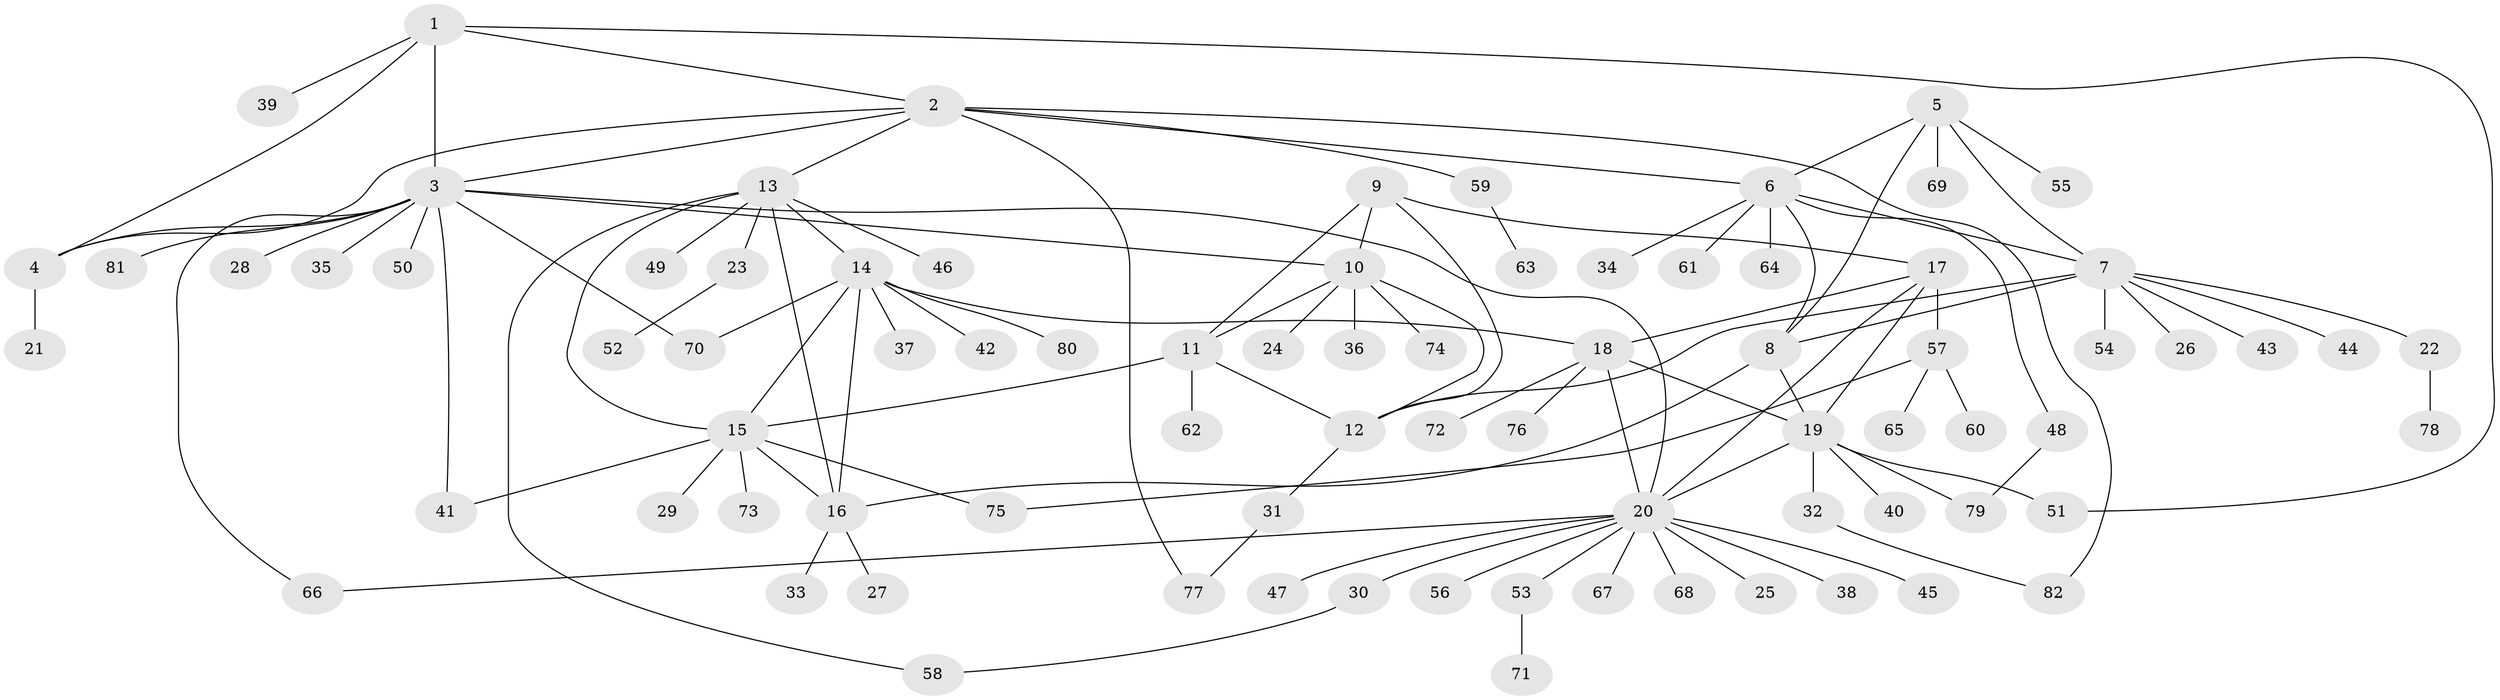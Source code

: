 // Generated by graph-tools (version 1.1) at 2025/11/02/27/25 16:11:34]
// undirected, 82 vertices, 111 edges
graph export_dot {
graph [start="1"]
  node [color=gray90,style=filled];
  1;
  2;
  3;
  4;
  5;
  6;
  7;
  8;
  9;
  10;
  11;
  12;
  13;
  14;
  15;
  16;
  17;
  18;
  19;
  20;
  21;
  22;
  23;
  24;
  25;
  26;
  27;
  28;
  29;
  30;
  31;
  32;
  33;
  34;
  35;
  36;
  37;
  38;
  39;
  40;
  41;
  42;
  43;
  44;
  45;
  46;
  47;
  48;
  49;
  50;
  51;
  52;
  53;
  54;
  55;
  56;
  57;
  58;
  59;
  60;
  61;
  62;
  63;
  64;
  65;
  66;
  67;
  68;
  69;
  70;
  71;
  72;
  73;
  74;
  75;
  76;
  77;
  78;
  79;
  80;
  81;
  82;
  1 -- 2;
  1 -- 3;
  1 -- 4;
  1 -- 39;
  1 -- 51;
  2 -- 3;
  2 -- 4;
  2 -- 6;
  2 -- 13;
  2 -- 59;
  2 -- 77;
  2 -- 82;
  3 -- 4;
  3 -- 10;
  3 -- 20;
  3 -- 28;
  3 -- 35;
  3 -- 41;
  3 -- 50;
  3 -- 66;
  3 -- 70;
  3 -- 81;
  4 -- 21;
  5 -- 6;
  5 -- 7;
  5 -- 8;
  5 -- 55;
  5 -- 69;
  6 -- 7;
  6 -- 8;
  6 -- 34;
  6 -- 48;
  6 -- 61;
  6 -- 64;
  7 -- 8;
  7 -- 12;
  7 -- 22;
  7 -- 26;
  7 -- 43;
  7 -- 44;
  7 -- 54;
  8 -- 16;
  8 -- 19;
  9 -- 10;
  9 -- 11;
  9 -- 12;
  9 -- 17;
  10 -- 11;
  10 -- 12;
  10 -- 24;
  10 -- 36;
  10 -- 74;
  11 -- 12;
  11 -- 15;
  11 -- 62;
  12 -- 31;
  13 -- 14;
  13 -- 15;
  13 -- 16;
  13 -- 23;
  13 -- 46;
  13 -- 49;
  13 -- 58;
  14 -- 15;
  14 -- 16;
  14 -- 18;
  14 -- 37;
  14 -- 42;
  14 -- 70;
  14 -- 80;
  15 -- 16;
  15 -- 29;
  15 -- 41;
  15 -- 73;
  15 -- 75;
  16 -- 27;
  16 -- 33;
  17 -- 18;
  17 -- 19;
  17 -- 20;
  17 -- 57;
  18 -- 19;
  18 -- 20;
  18 -- 72;
  18 -- 76;
  19 -- 20;
  19 -- 32;
  19 -- 40;
  19 -- 51;
  19 -- 79;
  20 -- 25;
  20 -- 30;
  20 -- 38;
  20 -- 45;
  20 -- 47;
  20 -- 53;
  20 -- 56;
  20 -- 66;
  20 -- 67;
  20 -- 68;
  22 -- 78;
  23 -- 52;
  30 -- 58;
  31 -- 77;
  32 -- 82;
  48 -- 79;
  53 -- 71;
  57 -- 60;
  57 -- 65;
  57 -- 75;
  59 -- 63;
}
